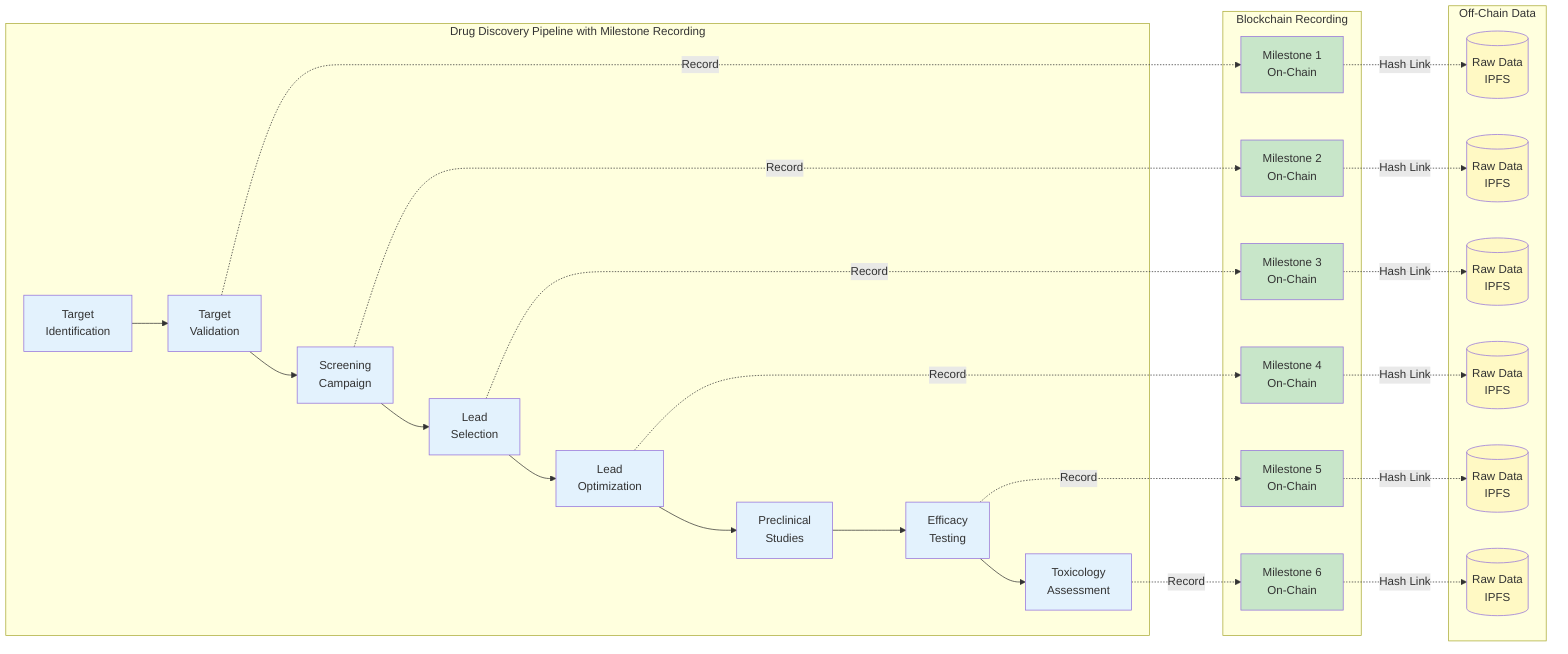 graph LR
    subgraph "Drug Discovery Pipeline with Milestone Recording"
        T[Target<br/>Identification]
        V[Target<br/>Validation]
        S[Screening<br/>Campaign]
        L[Lead<br/>Selection]
        O[Lead<br/>Optimization]
        P[Preclinical<br/>Studies]
        E[Efficacy<br/>Testing]
        X[Toxicology<br/>Assessment]
    end
    
    subgraph "Blockchain Recording"
        M1[Milestone 1<br/>On-Chain]
        M2[Milestone 2<br/>On-Chain]
        M3[Milestone 3<br/>On-Chain]
        M4[Milestone 4<br/>On-Chain]
        M5[Milestone 5<br/>On-Chain]
        M6[Milestone 6<br/>On-Chain]
    end
    
    subgraph "Off-Chain Data"
        D1[(Raw Data<br/>IPFS)]
        D2[(Raw Data<br/>IPFS)]
        D3[(Raw Data<br/>IPFS)]
        D4[(Raw Data<br/>IPFS)]
        D5[(Raw Data<br/>IPFS)]
        D6[(Raw Data<br/>IPFS)]
    end
    
    T --> V
    V --> S
    S --> L
    L --> O
    O --> P
    P --> E
    E --> X
    
    V -.Record.-> M1
    S -.Record.-> M2
    L -.Record.-> M3
    O -.Record.-> M4
    E -.Record.-> M5
    X -.Record.-> M6
    
    M1 -.Hash Link.-> D1
    M2 -.Hash Link.-> D2
    M3 -.Hash Link.-> D3
    M4 -.Hash Link.-> D4
    M5 -.Hash Link.-> D5
    M6 -.Hash Link.-> D6
    
    style T fill:#e3f2fd
    style V fill:#e3f2fd
    style S fill:#e3f2fd
    style L fill:#e3f2fd
    style O fill:#e3f2fd
    style P fill:#e3f2fd
    style E fill:#e3f2fd
    style X fill:#e3f2fd
    style M1 fill:#c8e6c9
    style M2 fill:#c8e6c9
    style M3 fill:#c8e6c9
    style M4 fill:#c8e6c9
    style M5 fill:#c8e6c9
    style M6 fill:#c8e6c9
    style D1 fill:#fff9c4
    style D2 fill:#fff9c4
    style D3 fill:#fff9c4
    style D4 fill:#fff9c4
    style D5 fill:#fff9c4
    style D6 fill:#fff9c4